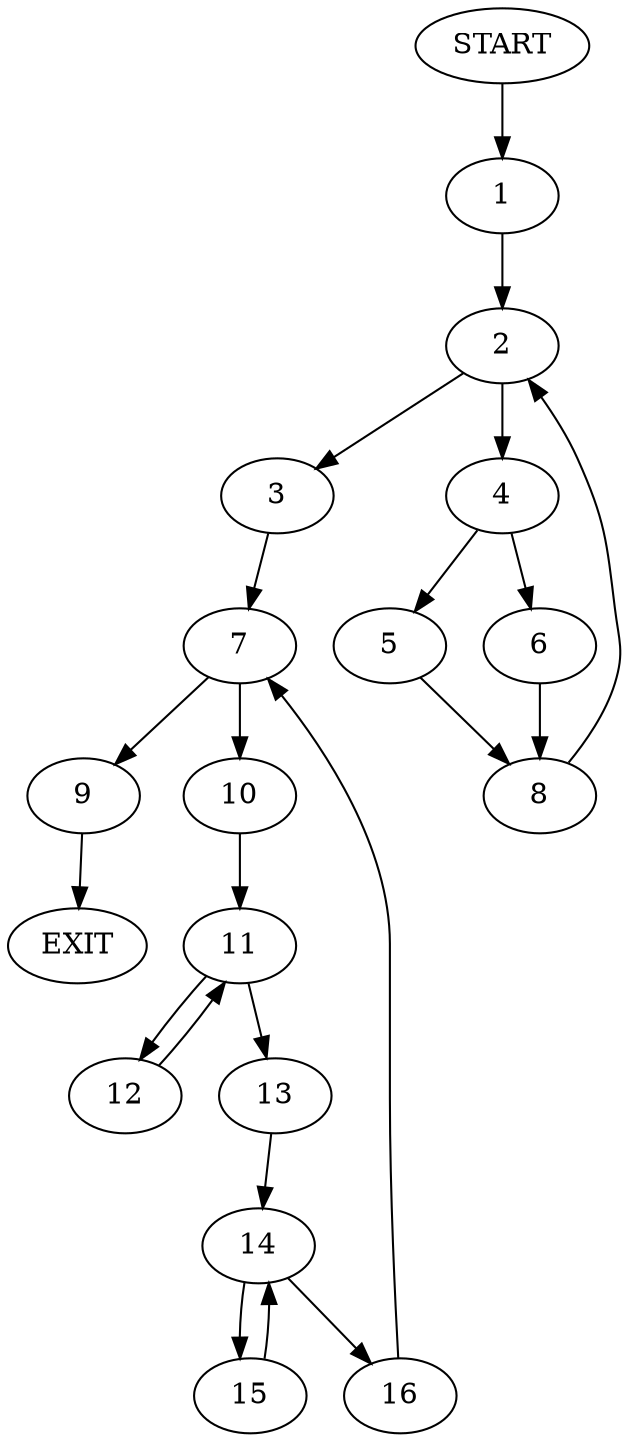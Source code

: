 digraph {
0 [label="START"]
17 [label="EXIT"]
0 -> 1
1 -> 2
2 -> 3
2 -> 4
4 -> 5
4 -> 6
3 -> 7
6 -> 8
5 -> 8
8 -> 2
7 -> 9
7 -> 10
10 -> 11
9 -> 17
11 -> 12
11 -> 13
12 -> 11
13 -> 14
14 -> 15
14 -> 16
16 -> 7
15 -> 14
}
